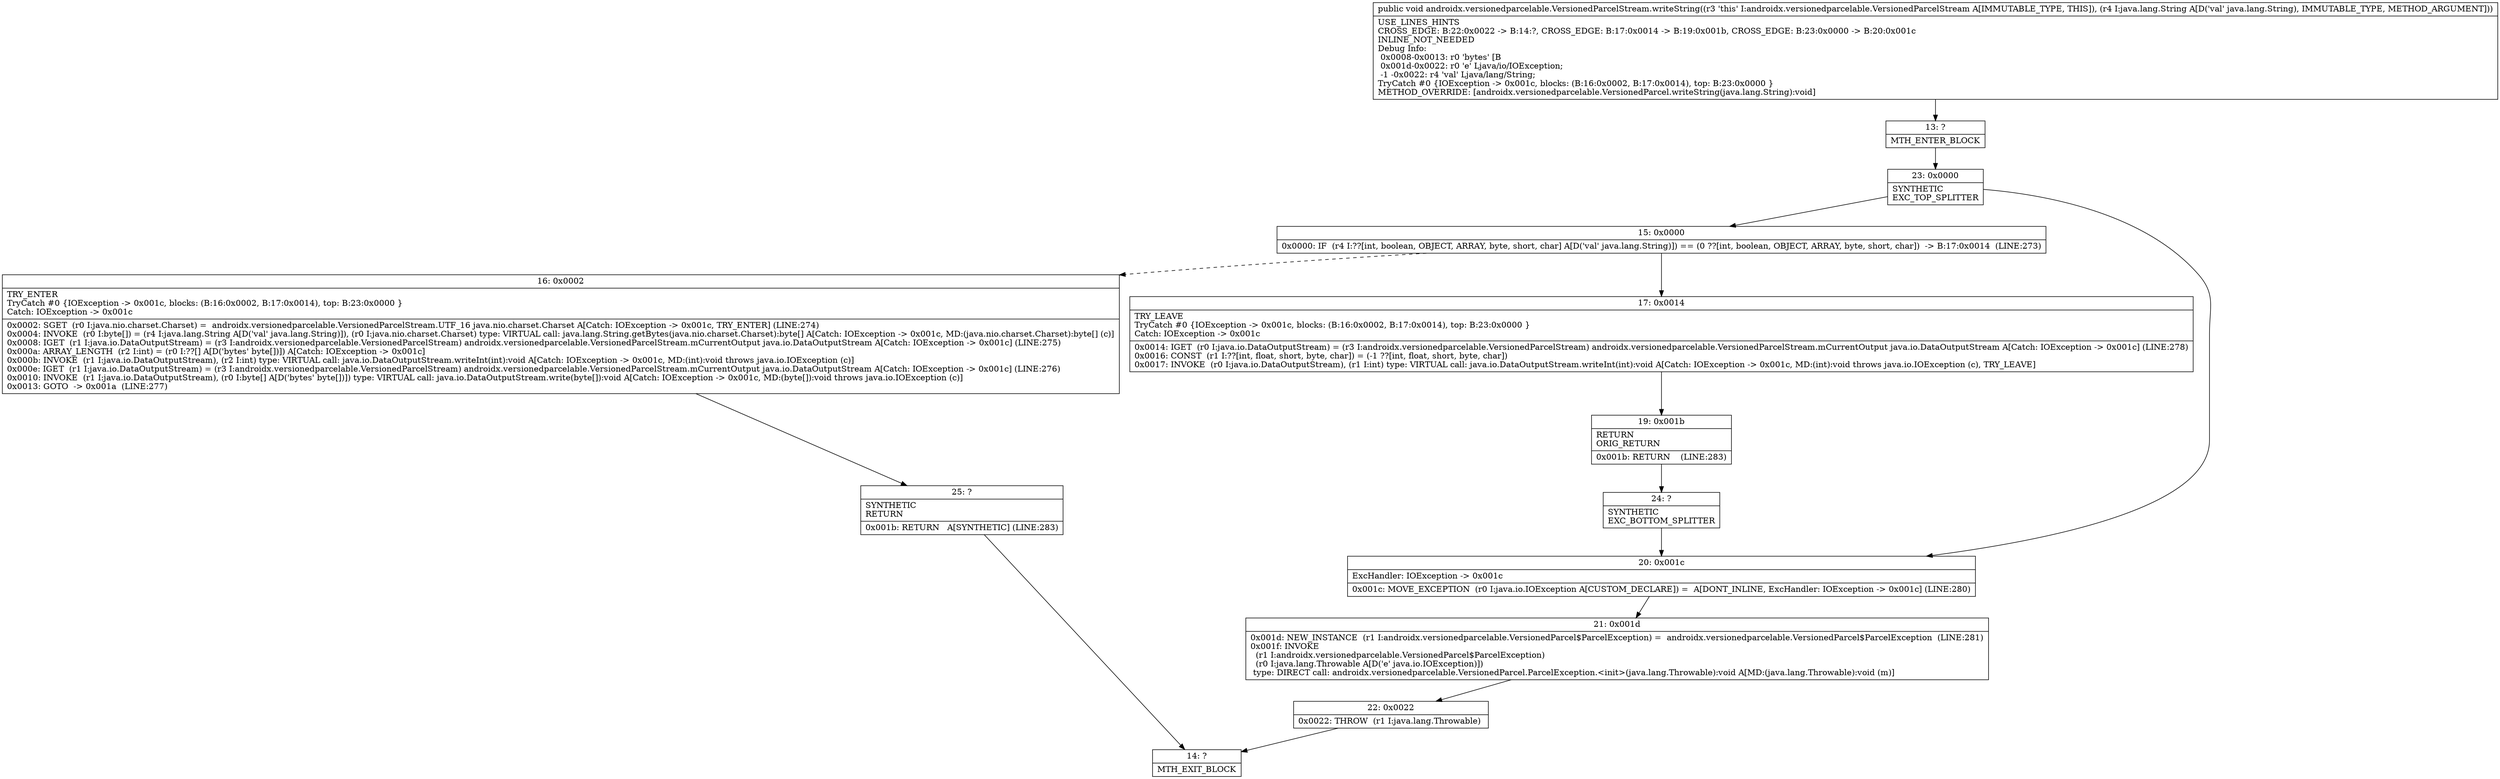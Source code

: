 digraph "CFG forandroidx.versionedparcelable.VersionedParcelStream.writeString(Ljava\/lang\/String;)V" {
Node_13 [shape=record,label="{13\:\ ?|MTH_ENTER_BLOCK\l}"];
Node_23 [shape=record,label="{23\:\ 0x0000|SYNTHETIC\lEXC_TOP_SPLITTER\l}"];
Node_15 [shape=record,label="{15\:\ 0x0000|0x0000: IF  (r4 I:??[int, boolean, OBJECT, ARRAY, byte, short, char] A[D('val' java.lang.String)]) == (0 ??[int, boolean, OBJECT, ARRAY, byte, short, char])  \-\> B:17:0x0014  (LINE:273)\l}"];
Node_16 [shape=record,label="{16\:\ 0x0002|TRY_ENTER\lTryCatch #0 \{IOException \-\> 0x001c, blocks: (B:16:0x0002, B:17:0x0014), top: B:23:0x0000 \}\lCatch: IOException \-\> 0x001c\l|0x0002: SGET  (r0 I:java.nio.charset.Charset) =  androidx.versionedparcelable.VersionedParcelStream.UTF_16 java.nio.charset.Charset A[Catch: IOException \-\> 0x001c, TRY_ENTER] (LINE:274)\l0x0004: INVOKE  (r0 I:byte[]) = (r4 I:java.lang.String A[D('val' java.lang.String)]), (r0 I:java.nio.charset.Charset) type: VIRTUAL call: java.lang.String.getBytes(java.nio.charset.Charset):byte[] A[Catch: IOException \-\> 0x001c, MD:(java.nio.charset.Charset):byte[] (c)]\l0x0008: IGET  (r1 I:java.io.DataOutputStream) = (r3 I:androidx.versionedparcelable.VersionedParcelStream) androidx.versionedparcelable.VersionedParcelStream.mCurrentOutput java.io.DataOutputStream A[Catch: IOException \-\> 0x001c] (LINE:275)\l0x000a: ARRAY_LENGTH  (r2 I:int) = (r0 I:??[] A[D('bytes' byte[])]) A[Catch: IOException \-\> 0x001c]\l0x000b: INVOKE  (r1 I:java.io.DataOutputStream), (r2 I:int) type: VIRTUAL call: java.io.DataOutputStream.writeInt(int):void A[Catch: IOException \-\> 0x001c, MD:(int):void throws java.io.IOException (c)]\l0x000e: IGET  (r1 I:java.io.DataOutputStream) = (r3 I:androidx.versionedparcelable.VersionedParcelStream) androidx.versionedparcelable.VersionedParcelStream.mCurrentOutput java.io.DataOutputStream A[Catch: IOException \-\> 0x001c] (LINE:276)\l0x0010: INVOKE  (r1 I:java.io.DataOutputStream), (r0 I:byte[] A[D('bytes' byte[])]) type: VIRTUAL call: java.io.DataOutputStream.write(byte[]):void A[Catch: IOException \-\> 0x001c, MD:(byte[]):void throws java.io.IOException (c)]\l0x0013: GOTO  \-\> 0x001a  (LINE:277)\l}"];
Node_25 [shape=record,label="{25\:\ ?|SYNTHETIC\lRETURN\l|0x001b: RETURN   A[SYNTHETIC] (LINE:283)\l}"];
Node_14 [shape=record,label="{14\:\ ?|MTH_EXIT_BLOCK\l}"];
Node_17 [shape=record,label="{17\:\ 0x0014|TRY_LEAVE\lTryCatch #0 \{IOException \-\> 0x001c, blocks: (B:16:0x0002, B:17:0x0014), top: B:23:0x0000 \}\lCatch: IOException \-\> 0x001c\l|0x0014: IGET  (r0 I:java.io.DataOutputStream) = (r3 I:androidx.versionedparcelable.VersionedParcelStream) androidx.versionedparcelable.VersionedParcelStream.mCurrentOutput java.io.DataOutputStream A[Catch: IOException \-\> 0x001c] (LINE:278)\l0x0016: CONST  (r1 I:??[int, float, short, byte, char]) = (\-1 ??[int, float, short, byte, char]) \l0x0017: INVOKE  (r0 I:java.io.DataOutputStream), (r1 I:int) type: VIRTUAL call: java.io.DataOutputStream.writeInt(int):void A[Catch: IOException \-\> 0x001c, MD:(int):void throws java.io.IOException (c), TRY_LEAVE]\l}"];
Node_19 [shape=record,label="{19\:\ 0x001b|RETURN\lORIG_RETURN\l|0x001b: RETURN    (LINE:283)\l}"];
Node_24 [shape=record,label="{24\:\ ?|SYNTHETIC\lEXC_BOTTOM_SPLITTER\l}"];
Node_20 [shape=record,label="{20\:\ 0x001c|ExcHandler: IOException \-\> 0x001c\l|0x001c: MOVE_EXCEPTION  (r0 I:java.io.IOException A[CUSTOM_DECLARE]) =  A[DONT_INLINE, ExcHandler: IOException \-\> 0x001c] (LINE:280)\l}"];
Node_21 [shape=record,label="{21\:\ 0x001d|0x001d: NEW_INSTANCE  (r1 I:androidx.versionedparcelable.VersionedParcel$ParcelException) =  androidx.versionedparcelable.VersionedParcel$ParcelException  (LINE:281)\l0x001f: INVOKE  \l  (r1 I:androidx.versionedparcelable.VersionedParcel$ParcelException)\l  (r0 I:java.lang.Throwable A[D('e' java.io.IOException)])\l type: DIRECT call: androidx.versionedparcelable.VersionedParcel.ParcelException.\<init\>(java.lang.Throwable):void A[MD:(java.lang.Throwable):void (m)]\l}"];
Node_22 [shape=record,label="{22\:\ 0x0022|0x0022: THROW  (r1 I:java.lang.Throwable) \l}"];
MethodNode[shape=record,label="{public void androidx.versionedparcelable.VersionedParcelStream.writeString((r3 'this' I:androidx.versionedparcelable.VersionedParcelStream A[IMMUTABLE_TYPE, THIS]), (r4 I:java.lang.String A[D('val' java.lang.String), IMMUTABLE_TYPE, METHOD_ARGUMENT]))  | USE_LINES_HINTS\lCROSS_EDGE: B:22:0x0022 \-\> B:14:?, CROSS_EDGE: B:17:0x0014 \-\> B:19:0x001b, CROSS_EDGE: B:23:0x0000 \-\> B:20:0x001c\lINLINE_NOT_NEEDED\lDebug Info:\l  0x0008\-0x0013: r0 'bytes' [B\l  0x001d\-0x0022: r0 'e' Ljava\/io\/IOException;\l  \-1 \-0x0022: r4 'val' Ljava\/lang\/String;\lTryCatch #0 \{IOException \-\> 0x001c, blocks: (B:16:0x0002, B:17:0x0014), top: B:23:0x0000 \}\lMETHOD_OVERRIDE: [androidx.versionedparcelable.VersionedParcel.writeString(java.lang.String):void]\l}"];
MethodNode -> Node_13;Node_13 -> Node_23;
Node_23 -> Node_15;
Node_23 -> Node_20;
Node_15 -> Node_16[style=dashed];
Node_15 -> Node_17;
Node_16 -> Node_25;
Node_25 -> Node_14;
Node_17 -> Node_19;
Node_19 -> Node_24;
Node_24 -> Node_20;
Node_20 -> Node_21;
Node_21 -> Node_22;
Node_22 -> Node_14;
}

